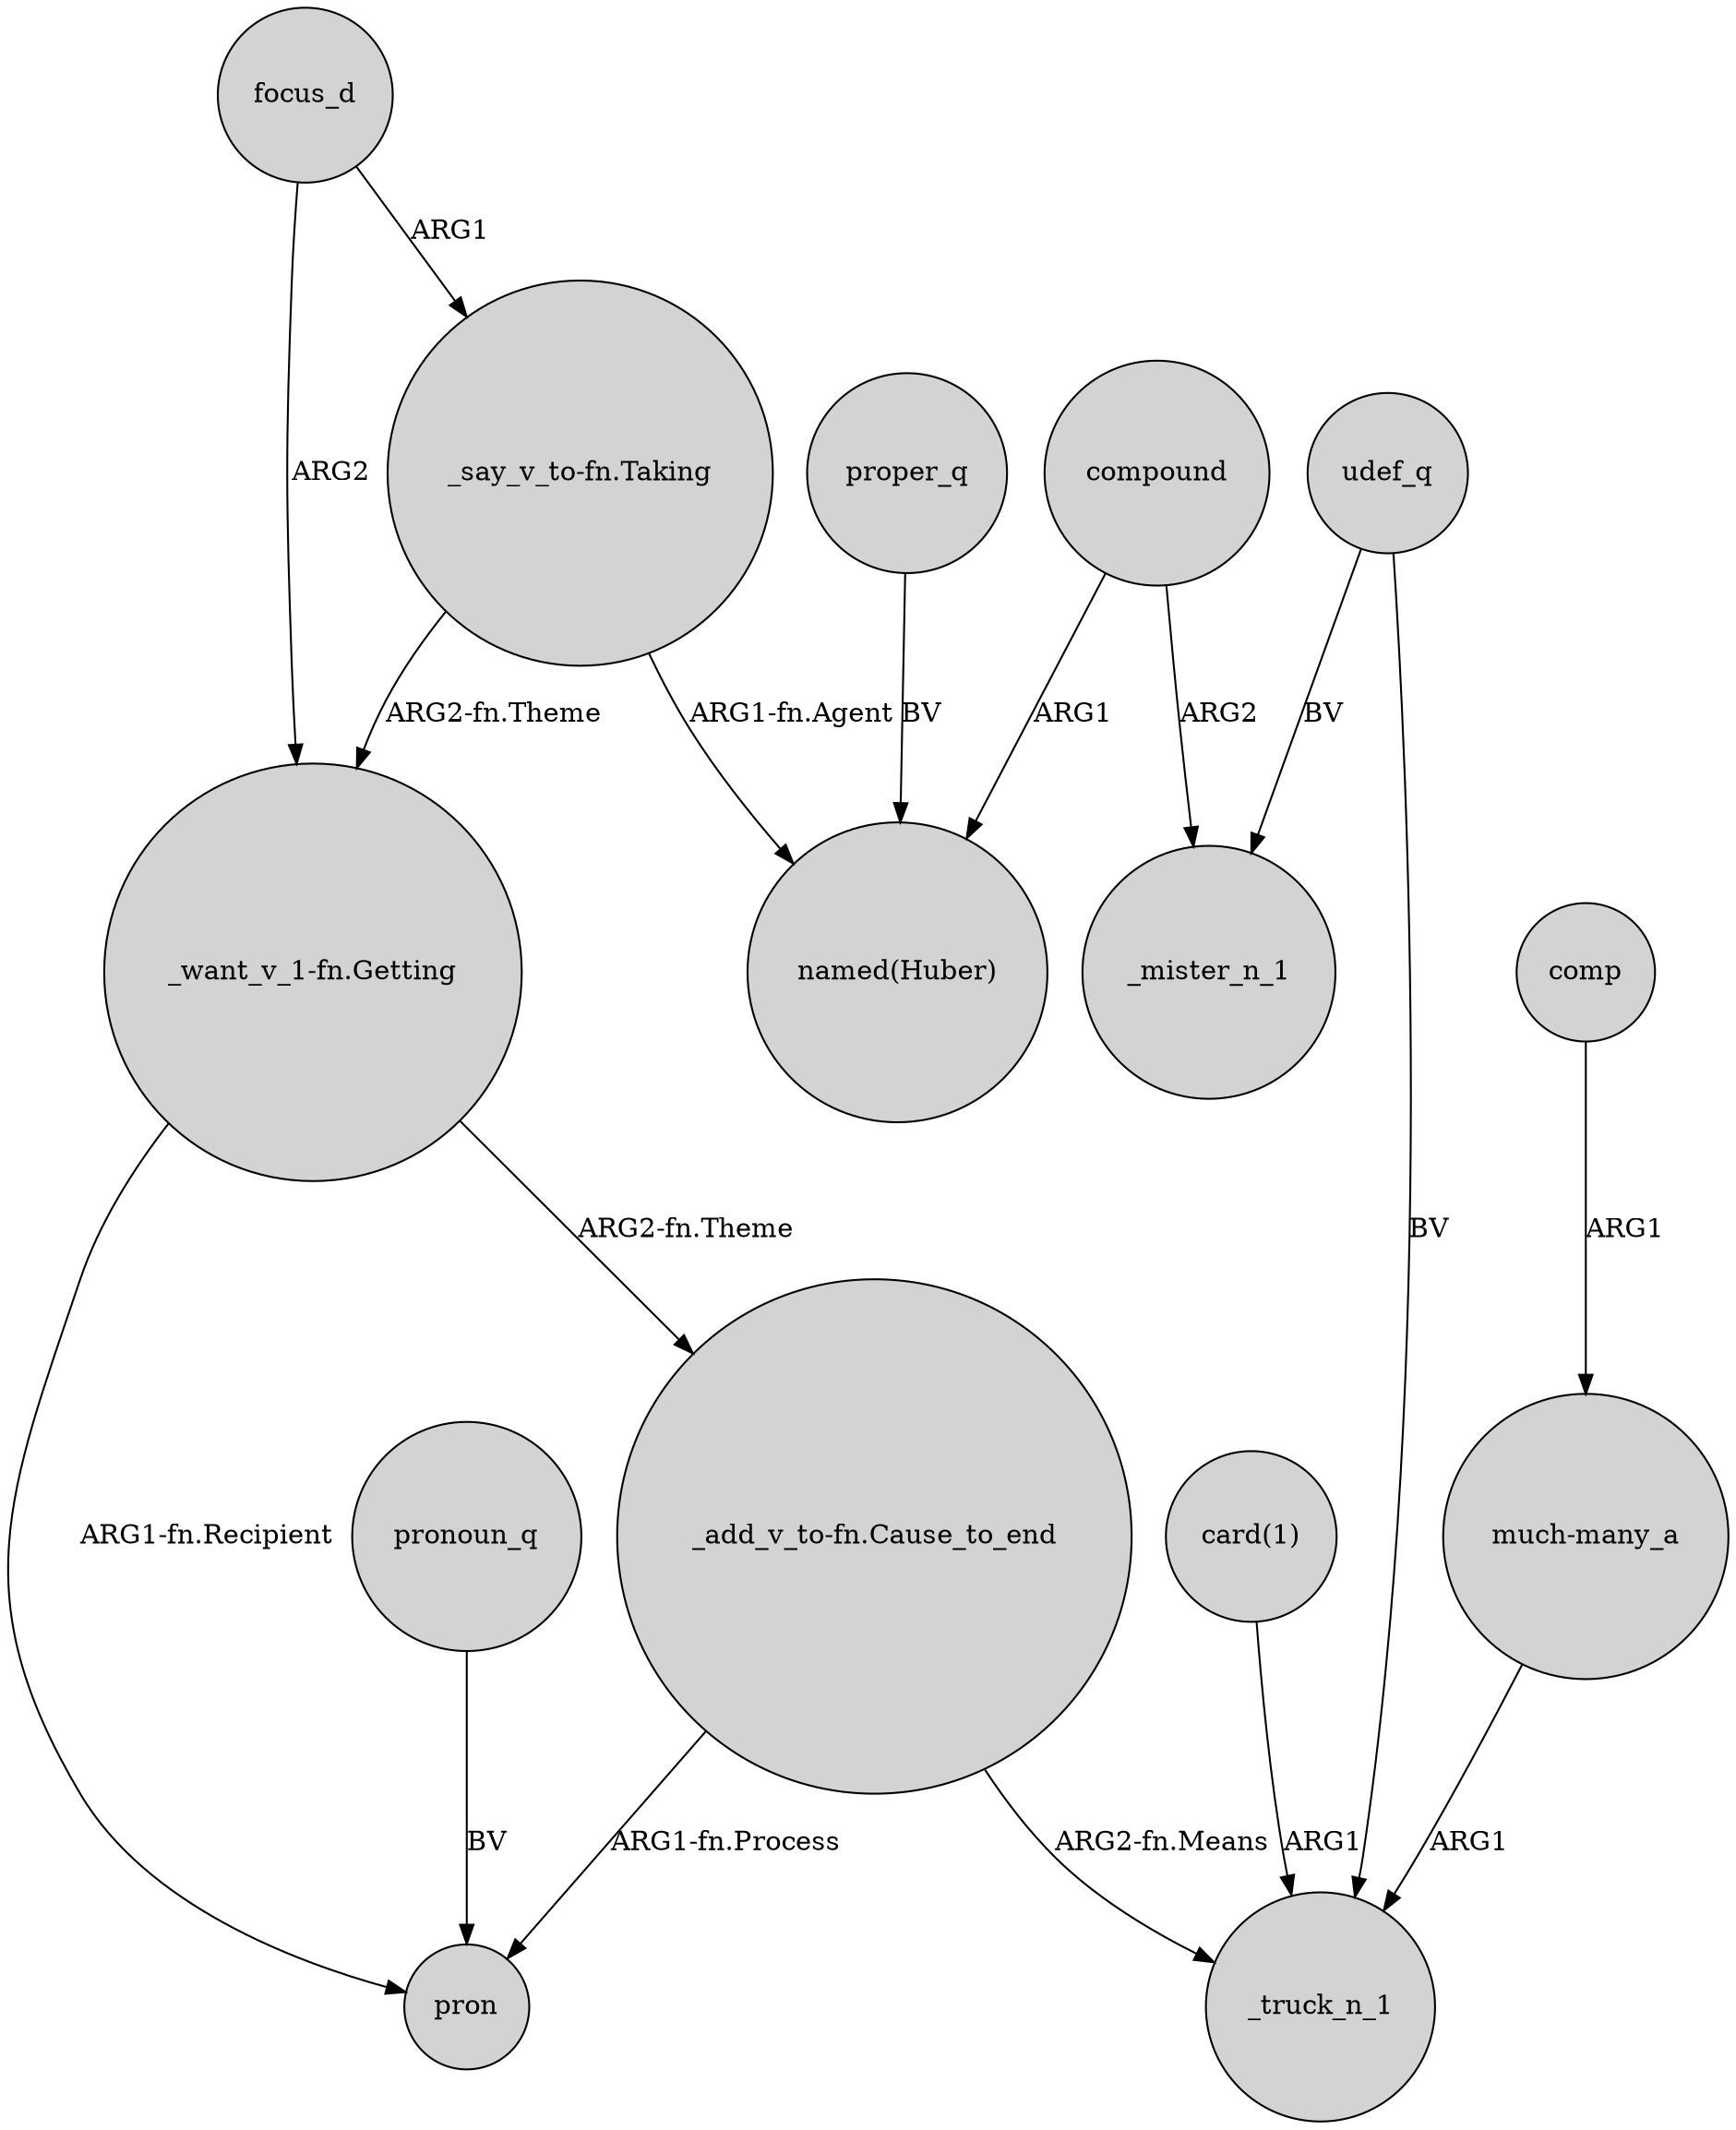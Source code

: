 digraph {
	node [shape=circle style=filled]
	"_want_v_1-fn.Getting" -> "_add_v_to-fn.Cause_to_end" [label="ARG2-fn.Theme"]
	compound -> "named(Huber)" [label=ARG1]
	compound -> _mister_n_1 [label=ARG2]
	"_want_v_1-fn.Getting" -> pron [label="ARG1-fn.Recipient"]
	udef_q -> _mister_n_1 [label=BV]
	proper_q -> "named(Huber)" [label=BV]
	focus_d -> "_want_v_1-fn.Getting" [label=ARG2]
	focus_d -> "_say_v_to-fn.Taking" [label=ARG1]
	"_add_v_to-fn.Cause_to_end" -> _truck_n_1 [label="ARG2-fn.Means"]
	"_say_v_to-fn.Taking" -> "_want_v_1-fn.Getting" [label="ARG2-fn.Theme"]
	"_say_v_to-fn.Taking" -> "named(Huber)" [label="ARG1-fn.Agent"]
	"much-many_a" -> _truck_n_1 [label=ARG1]
	pronoun_q -> pron [label=BV]
	"card(1)" -> _truck_n_1 [label=ARG1]
	"_add_v_to-fn.Cause_to_end" -> pron [label="ARG1-fn.Process"]
	comp -> "much-many_a" [label=ARG1]
	udef_q -> _truck_n_1 [label=BV]
}
